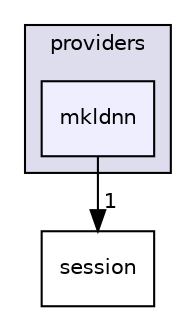digraph "onnxruntime/include/onnxruntime/core/providers/mkldnn" {
  compound=true
  node [ fontsize="10", fontname="Helvetica"];
  edge [ labelfontsize="10", labelfontname="Helvetica"];
  subgraph clusterdir_430679522f5f99c93276ff28b0dda849 {
    graph [ bgcolor="#ddddee", pencolor="black", label="providers" fontname="Helvetica", fontsize="10", URL="dir_430679522f5f99c93276ff28b0dda849.html"]
  dir_f2294bfee653ca5ed641ae15de5d9f90 [shape=box, label="mkldnn", style="filled", fillcolor="#eeeeff", pencolor="black", URL="dir_f2294bfee653ca5ed641ae15de5d9f90.html"];
  }
  dir_260d19548b962cb3f7f53e55140fd4e8 [shape=box label="session" URL="dir_260d19548b962cb3f7f53e55140fd4e8.html"];
  dir_f2294bfee653ca5ed641ae15de5d9f90->dir_260d19548b962cb3f7f53e55140fd4e8 [headlabel="1", labeldistance=1.5 headhref="dir_000023_000017.html"];
}
